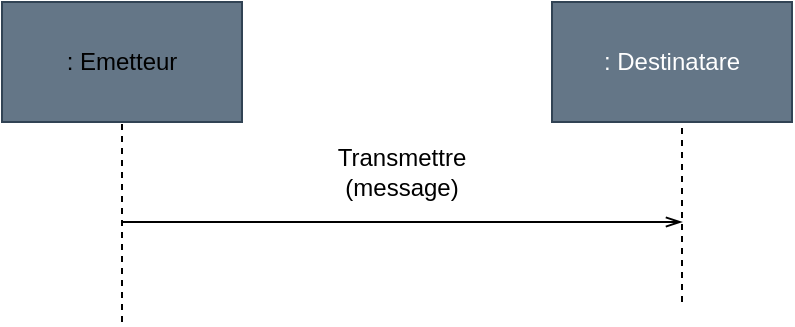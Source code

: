<mxfile>
    <diagram id="OVVWlAf9gjSuMQ2L1jYN" name="Page-1">
        <mxGraphModel dx="456" dy="431" grid="1" gridSize="10" guides="1" tooltips="1" connect="1" arrows="1" fold="1" page="1" pageScale="1" pageWidth="850" pageHeight="1100" math="0" shadow="0">
            <root>
                <mxCell id="0"/>
                <mxCell id="1" parent="0"/>
                <mxCell id="11" value="" style="group" vertex="1" connectable="0" parent="1">
                    <mxGeometry x="30" y="50" width="120" height="160" as="geometry"/>
                </mxCell>
                <mxCell id="4" value="" style="endArrow=none;dashed=1;html=1;entryX=0.5;entryY=1;entryDx=0;entryDy=0;" edge="1" parent="11" target="3">
                    <mxGeometry width="50" height="50" relative="1" as="geometry">
                        <mxPoint x="60" y="160" as="sourcePoint"/>
                        <mxPoint x="230" y="150" as="targetPoint"/>
                        <Array as="points"/>
                    </mxGeometry>
                </mxCell>
                <mxCell id="6" value="" style="group" vertex="1" connectable="0" parent="11">
                    <mxGeometry width="120" height="60" as="geometry"/>
                </mxCell>
                <mxCell id="2" value="" style="rounded=0;whiteSpace=wrap;html=1;fillColor=#647687;fontColor=#ffffff;strokeColor=#314354;" vertex="1" parent="6">
                    <mxGeometry width="120" height="60" as="geometry"/>
                </mxCell>
                <mxCell id="3" value=": Emetteur" style="text;strokeColor=none;align=center;fillColor=none;html=1;verticalAlign=middle;whiteSpace=wrap;rounded=0;" vertex="1" parent="6">
                    <mxGeometry x="30" width="60" height="60" as="geometry"/>
                </mxCell>
                <mxCell id="12" value="" style="group" vertex="1" connectable="0" parent="1">
                    <mxGeometry x="305" y="50" width="120" height="150" as="geometry"/>
                </mxCell>
                <mxCell id="7" value="" style="group" vertex="1" connectable="0" parent="12">
                    <mxGeometry width="120" height="60" as="geometry"/>
                </mxCell>
                <mxCell id="8" value=": Destinatare" style="rounded=0;whiteSpace=wrap;html=1;fillColor=#647687;fontColor=#ffffff;strokeColor=#314354;" vertex="1" parent="7">
                    <mxGeometry width="120" height="60" as="geometry"/>
                </mxCell>
                <mxCell id="10" value="" style="endArrow=none;dashed=1;html=1;" edge="1" parent="12">
                    <mxGeometry width="50" height="50" relative="1" as="geometry">
                        <mxPoint x="65" y="150" as="sourcePoint"/>
                        <mxPoint x="65" y="60" as="targetPoint"/>
                    </mxGeometry>
                </mxCell>
                <mxCell id="18" value="" style="group" vertex="1" connectable="0" parent="1">
                    <mxGeometry x="90" y="120" width="280" height="40" as="geometry"/>
                </mxCell>
                <mxCell id="13" value="Transmettre (message)" style="text;strokeColor=none;align=center;fillColor=none;html=1;verticalAlign=middle;whiteSpace=wrap;rounded=0;" vertex="1" parent="18">
                    <mxGeometry x="110" width="60" height="30" as="geometry"/>
                </mxCell>
                <mxCell id="17" value="" style="endArrow=openThin;html=1;endFill=0;" edge="1" parent="18">
                    <mxGeometry width="50" height="50" relative="1" as="geometry">
                        <mxPoint y="40" as="sourcePoint"/>
                        <mxPoint x="280" y="40" as="targetPoint"/>
                    </mxGeometry>
                </mxCell>
            </root>
        </mxGraphModel>
    </diagram>
</mxfile>